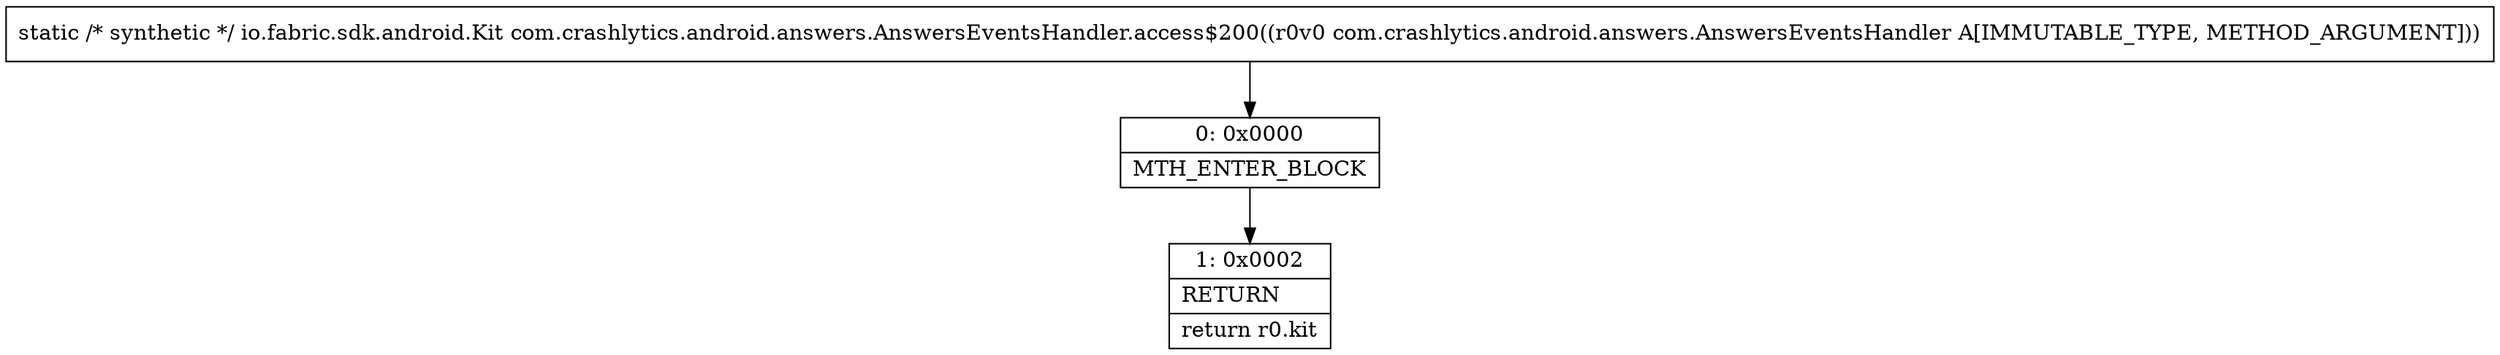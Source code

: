digraph "CFG forcom.crashlytics.android.answers.AnswersEventsHandler.access$200(Lcom\/crashlytics\/android\/answers\/AnswersEventsHandler;)Lio\/fabric\/sdk\/android\/Kit;" {
Node_0 [shape=record,label="{0\:\ 0x0000|MTH_ENTER_BLOCK\l}"];
Node_1 [shape=record,label="{1\:\ 0x0002|RETURN\l|return r0.kit\l}"];
MethodNode[shape=record,label="{static \/* synthetic *\/ io.fabric.sdk.android.Kit com.crashlytics.android.answers.AnswersEventsHandler.access$200((r0v0 com.crashlytics.android.answers.AnswersEventsHandler A[IMMUTABLE_TYPE, METHOD_ARGUMENT])) }"];
MethodNode -> Node_0;
Node_0 -> Node_1;
}

